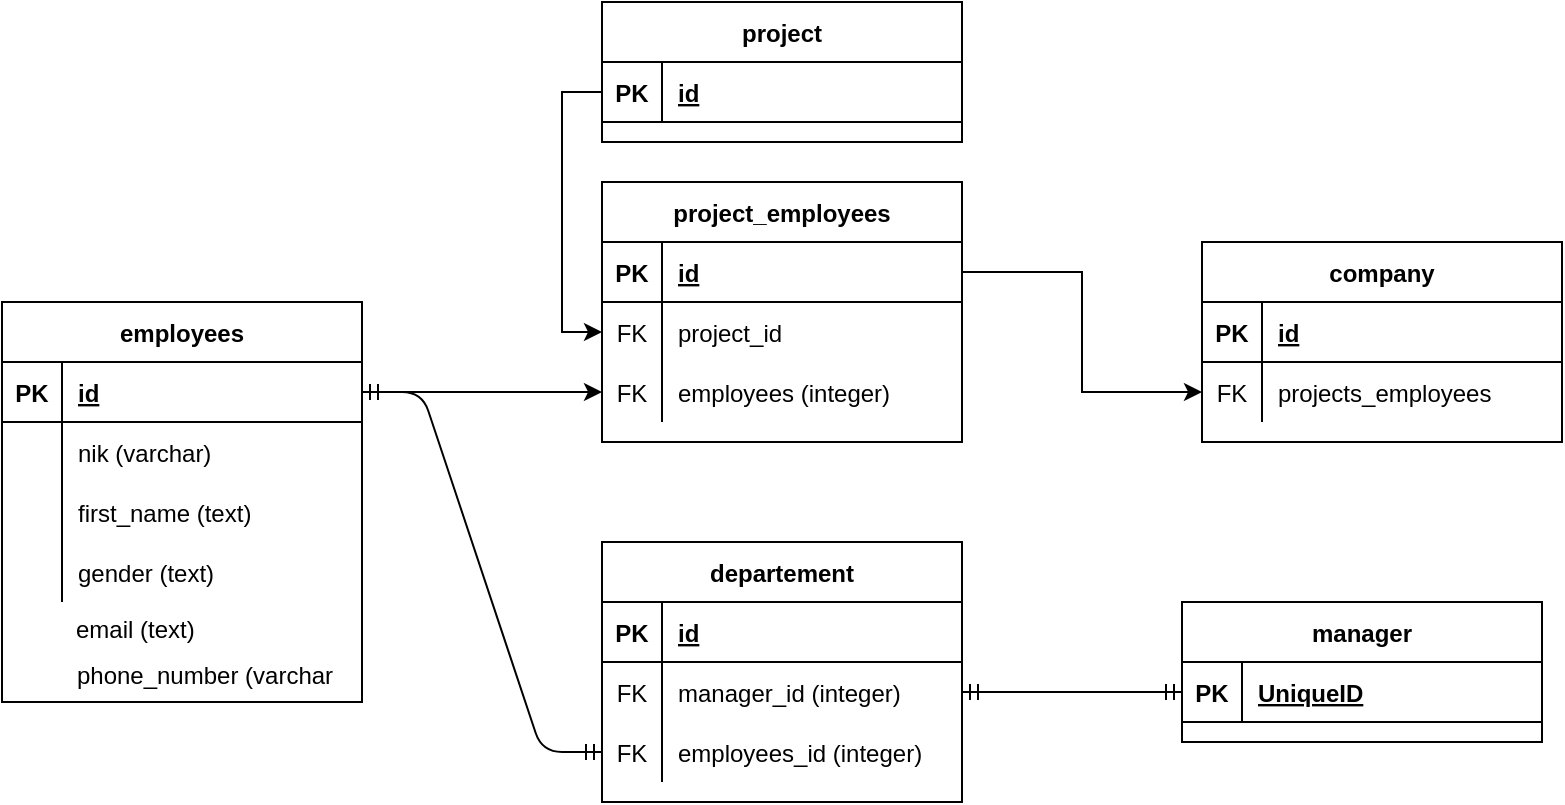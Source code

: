 <mxfile version="13.6.2" type="github" pages="3">
  <diagram id="hxZONnEqUnCVAm0r_mop" name="Schema All-relation Study">
    <mxGraphModel dx="460" dy="752" grid="1" gridSize="10" guides="1" tooltips="1" connect="1" arrows="1" fold="1" page="1" pageScale="1" pageWidth="827" pageHeight="1169" math="0" shadow="0">
      <root>
        <mxCell id="0" />
        <mxCell id="1" parent="0" />
        <mxCell id="5lLjW02b0xMgPgSY-7X2-30" value="" style="edgeStyle=entityRelationEdgeStyle;fontSize=12;html=1;endArrow=ERmandOne;startArrow=ERmandOne;entryX=0;entryY=0.5;entryDx=0;entryDy=0;" edge="1" parent="1" source="5lLjW02b0xMgPgSY-7X2-4" target="5lLjW02b0xMgPgSY-7X2-26">
          <mxGeometry width="100" height="100" relative="1" as="geometry">
            <mxPoint x="190" y="340" as="sourcePoint" />
            <mxPoint x="290" y="240" as="targetPoint" />
          </mxGeometry>
        </mxCell>
        <mxCell id="5lLjW02b0xMgPgSY-7X2-61" value="" style="edgeStyle=entityRelationEdgeStyle;fontSize=12;html=1;endArrow=ERmandOne;startArrow=ERmandOne;exitX=1;exitY=0.5;exitDx=0;exitDy=0;entryX=0;entryY=0.5;entryDx=0;entryDy=0;" edge="1" parent="1" source="5lLjW02b0xMgPgSY-7X2-23" target="5lLjW02b0xMgPgSY-7X2-35">
          <mxGeometry width="100" height="100" relative="1" as="geometry">
            <mxPoint x="720" y="140" as="sourcePoint" />
            <mxPoint x="610" y="280" as="targetPoint" />
          </mxGeometry>
        </mxCell>
        <mxCell id="5lLjW02b0xMgPgSY-7X2-16" value="departement" style="shape=table;startSize=30;container=1;collapsible=1;childLayout=tableLayout;fixedRows=1;rowLines=0;fontStyle=1;align=center;resizeLast=1;" vertex="1" parent="1">
          <mxGeometry x="310" y="290" width="180" height="130" as="geometry" />
        </mxCell>
        <mxCell id="5lLjW02b0xMgPgSY-7X2-17" value="" style="shape=partialRectangle;collapsible=0;dropTarget=0;pointerEvents=0;fillColor=none;top=0;left=0;bottom=1;right=0;points=[[0,0.5],[1,0.5]];portConstraint=eastwest;" vertex="1" parent="5lLjW02b0xMgPgSY-7X2-16">
          <mxGeometry y="30" width="180" height="30" as="geometry" />
        </mxCell>
        <mxCell id="5lLjW02b0xMgPgSY-7X2-18" value="PK" style="shape=partialRectangle;connectable=0;fillColor=none;top=0;left=0;bottom=0;right=0;fontStyle=1;overflow=hidden;" vertex="1" parent="5lLjW02b0xMgPgSY-7X2-17">
          <mxGeometry width="30" height="30" as="geometry" />
        </mxCell>
        <mxCell id="5lLjW02b0xMgPgSY-7X2-19" value="id" style="shape=partialRectangle;connectable=0;fillColor=none;top=0;left=0;bottom=0;right=0;align=left;spacingLeft=6;fontStyle=5;overflow=hidden;" vertex="1" parent="5lLjW02b0xMgPgSY-7X2-17">
          <mxGeometry x="30" width="150" height="30" as="geometry" />
        </mxCell>
        <mxCell id="5lLjW02b0xMgPgSY-7X2-23" value="" style="shape=partialRectangle;collapsible=0;dropTarget=0;pointerEvents=0;fillColor=none;top=0;left=0;bottom=0;right=0;points=[[0,0.5],[1,0.5]];portConstraint=eastwest;" vertex="1" parent="5lLjW02b0xMgPgSY-7X2-16">
          <mxGeometry y="60" width="180" height="30" as="geometry" />
        </mxCell>
        <mxCell id="5lLjW02b0xMgPgSY-7X2-24" value="FK" style="shape=partialRectangle;connectable=0;fillColor=none;top=0;left=0;bottom=0;right=0;editable=1;overflow=hidden;" vertex="1" parent="5lLjW02b0xMgPgSY-7X2-23">
          <mxGeometry width="30" height="30" as="geometry" />
        </mxCell>
        <mxCell id="5lLjW02b0xMgPgSY-7X2-25" value="manager_id (integer)" style="shape=partialRectangle;connectable=0;fillColor=none;top=0;left=0;bottom=0;right=0;align=left;spacingLeft=6;overflow=hidden;" vertex="1" parent="5lLjW02b0xMgPgSY-7X2-23">
          <mxGeometry x="30" width="150" height="30" as="geometry" />
        </mxCell>
        <mxCell id="5lLjW02b0xMgPgSY-7X2-26" value="" style="shape=partialRectangle;collapsible=0;dropTarget=0;pointerEvents=0;fillColor=none;top=0;left=0;bottom=0;right=0;points=[[0,0.5],[1,0.5]];portConstraint=eastwest;" vertex="1" parent="5lLjW02b0xMgPgSY-7X2-16">
          <mxGeometry y="90" width="180" height="30" as="geometry" />
        </mxCell>
        <mxCell id="5lLjW02b0xMgPgSY-7X2-27" value="FK" style="shape=partialRectangle;connectable=0;fillColor=none;top=0;left=0;bottom=0;right=0;editable=1;overflow=hidden;" vertex="1" parent="5lLjW02b0xMgPgSY-7X2-26">
          <mxGeometry width="30" height="30" as="geometry" />
        </mxCell>
        <mxCell id="5lLjW02b0xMgPgSY-7X2-28" value="employees_id (integer)" style="shape=partialRectangle;connectable=0;fillColor=none;top=0;left=0;bottom=0;right=0;align=left;spacingLeft=6;overflow=hidden;" vertex="1" parent="5lLjW02b0xMgPgSY-7X2-26">
          <mxGeometry x="30" width="150" height="30" as="geometry" />
        </mxCell>
        <mxCell id="5lLjW02b0xMgPgSY-7X2-83" value="project_employees" style="shape=table;startSize=30;container=1;collapsible=1;childLayout=tableLayout;fixedRows=1;rowLines=0;fontStyle=1;align=center;resizeLast=1;" vertex="1" parent="1">
          <mxGeometry x="310" y="110" width="180" height="130" as="geometry" />
        </mxCell>
        <mxCell id="5lLjW02b0xMgPgSY-7X2-84" value="" style="shape=partialRectangle;collapsible=0;dropTarget=0;pointerEvents=0;fillColor=none;top=0;left=0;bottom=1;right=0;points=[[0,0.5],[1,0.5]];portConstraint=eastwest;" vertex="1" parent="5lLjW02b0xMgPgSY-7X2-83">
          <mxGeometry y="30" width="180" height="30" as="geometry" />
        </mxCell>
        <mxCell id="5lLjW02b0xMgPgSY-7X2-85" value="PK" style="shape=partialRectangle;connectable=0;fillColor=none;top=0;left=0;bottom=0;right=0;fontStyle=1;overflow=hidden;" vertex="1" parent="5lLjW02b0xMgPgSY-7X2-84">
          <mxGeometry width="30" height="30" as="geometry" />
        </mxCell>
        <mxCell id="5lLjW02b0xMgPgSY-7X2-86" value="id" style="shape=partialRectangle;connectable=0;fillColor=none;top=0;left=0;bottom=0;right=0;align=left;spacingLeft=6;fontStyle=5;overflow=hidden;" vertex="1" parent="5lLjW02b0xMgPgSY-7X2-84">
          <mxGeometry x="30" width="150" height="30" as="geometry" />
        </mxCell>
        <mxCell id="5lLjW02b0xMgPgSY-7X2-87" value="" style="shape=partialRectangle;collapsible=0;dropTarget=0;pointerEvents=0;fillColor=none;top=0;left=0;bottom=0;right=0;points=[[0,0.5],[1,0.5]];portConstraint=eastwest;" vertex="1" parent="5lLjW02b0xMgPgSY-7X2-83">
          <mxGeometry y="60" width="180" height="30" as="geometry" />
        </mxCell>
        <mxCell id="5lLjW02b0xMgPgSY-7X2-88" value="FK" style="shape=partialRectangle;connectable=0;fillColor=none;top=0;left=0;bottom=0;right=0;editable=1;overflow=hidden;" vertex="1" parent="5lLjW02b0xMgPgSY-7X2-87">
          <mxGeometry width="30" height="30" as="geometry" />
        </mxCell>
        <mxCell id="5lLjW02b0xMgPgSY-7X2-89" value="project_id" style="shape=partialRectangle;connectable=0;fillColor=none;top=0;left=0;bottom=0;right=0;align=left;spacingLeft=6;overflow=hidden;" vertex="1" parent="5lLjW02b0xMgPgSY-7X2-87">
          <mxGeometry x="30" width="150" height="30" as="geometry" />
        </mxCell>
        <mxCell id="5lLjW02b0xMgPgSY-7X2-90" value="" style="shape=partialRectangle;collapsible=0;dropTarget=0;pointerEvents=0;fillColor=none;top=0;left=0;bottom=0;right=0;points=[[0,0.5],[1,0.5]];portConstraint=eastwest;" vertex="1" parent="5lLjW02b0xMgPgSY-7X2-83">
          <mxGeometry y="90" width="180" height="30" as="geometry" />
        </mxCell>
        <mxCell id="5lLjW02b0xMgPgSY-7X2-91" value="FK" style="shape=partialRectangle;connectable=0;fillColor=none;top=0;left=0;bottom=0;right=0;editable=1;overflow=hidden;" vertex="1" parent="5lLjW02b0xMgPgSY-7X2-90">
          <mxGeometry width="30" height="30" as="geometry" />
        </mxCell>
        <mxCell id="5lLjW02b0xMgPgSY-7X2-92" value="employees (integer)" style="shape=partialRectangle;connectable=0;fillColor=none;top=0;left=0;bottom=0;right=0;align=left;spacingLeft=6;overflow=hidden;" vertex="1" parent="5lLjW02b0xMgPgSY-7X2-90">
          <mxGeometry x="30" width="150" height="30" as="geometry" />
        </mxCell>
        <mxCell id="5lLjW02b0xMgPgSY-7X2-100" style="edgeStyle=orthogonalEdgeStyle;rounded=0;orthogonalLoop=1;jettySize=auto;html=1;exitX=1;exitY=0.5;exitDx=0;exitDy=0;entryX=0;entryY=0.5;entryDx=0;entryDy=0;" edge="1" parent="1" source="5lLjW02b0xMgPgSY-7X2-4" target="5lLjW02b0xMgPgSY-7X2-90">
          <mxGeometry relative="1" as="geometry" />
        </mxCell>
        <mxCell id="5lLjW02b0xMgPgSY-7X2-102" style="edgeStyle=orthogonalEdgeStyle;rounded=0;orthogonalLoop=1;jettySize=auto;html=1;exitX=0;exitY=0.5;exitDx=0;exitDy=0;entryX=0;entryY=0.5;entryDx=0;entryDy=0;" edge="1" parent="1" source="5lLjW02b0xMgPgSY-7X2-94" target="5lLjW02b0xMgPgSY-7X2-87">
          <mxGeometry relative="1" as="geometry" />
        </mxCell>
        <mxCell id="5lLjW02b0xMgPgSY-7X2-104" value="" style="group" vertex="1" connectable="0" parent="1">
          <mxGeometry x="10" y="170" width="180" height="200" as="geometry" />
        </mxCell>
        <mxCell id="5lLjW02b0xMgPgSY-7X2-3" value="employees" style="shape=table;startSize=30;container=1;collapsible=1;childLayout=tableLayout;fixedRows=1;rowLines=0;fontStyle=1;align=center;resizeLast=1;" vertex="1" parent="5lLjW02b0xMgPgSY-7X2-104">
          <mxGeometry width="180" height="200" as="geometry" />
        </mxCell>
        <mxCell id="5lLjW02b0xMgPgSY-7X2-4" value="" style="shape=partialRectangle;collapsible=0;dropTarget=0;pointerEvents=0;fillColor=none;top=0;left=0;bottom=1;right=0;points=[[0,0.5],[1,0.5]];portConstraint=eastwest;" vertex="1" parent="5lLjW02b0xMgPgSY-7X2-3">
          <mxGeometry y="30" width="180" height="30" as="geometry" />
        </mxCell>
        <mxCell id="5lLjW02b0xMgPgSY-7X2-5" value="PK" style="shape=partialRectangle;connectable=0;fillColor=none;top=0;left=0;bottom=0;right=0;fontStyle=1;overflow=hidden;" vertex="1" parent="5lLjW02b0xMgPgSY-7X2-4">
          <mxGeometry width="30" height="30" as="geometry" />
        </mxCell>
        <mxCell id="5lLjW02b0xMgPgSY-7X2-6" value="id" style="shape=partialRectangle;connectable=0;fillColor=none;top=0;left=0;bottom=0;right=0;align=left;spacingLeft=6;fontStyle=5;overflow=hidden;" vertex="1" parent="5lLjW02b0xMgPgSY-7X2-4">
          <mxGeometry x="30" width="150" height="30" as="geometry" />
        </mxCell>
        <mxCell id="5lLjW02b0xMgPgSY-7X2-7" value="" style="shape=partialRectangle;collapsible=0;dropTarget=0;pointerEvents=0;fillColor=none;top=0;left=0;bottom=0;right=0;points=[[0,0.5],[1,0.5]];portConstraint=eastwest;" vertex="1" parent="5lLjW02b0xMgPgSY-7X2-3">
          <mxGeometry y="60" width="180" height="30" as="geometry" />
        </mxCell>
        <mxCell id="5lLjW02b0xMgPgSY-7X2-8" value="" style="shape=partialRectangle;connectable=0;fillColor=none;top=0;left=0;bottom=0;right=0;editable=1;overflow=hidden;" vertex="1" parent="5lLjW02b0xMgPgSY-7X2-7">
          <mxGeometry width="30" height="30" as="geometry" />
        </mxCell>
        <mxCell id="5lLjW02b0xMgPgSY-7X2-9" value="nik (varchar)" style="shape=partialRectangle;connectable=0;fillColor=none;top=0;left=0;bottom=0;right=0;align=left;spacingLeft=6;overflow=hidden;" vertex="1" parent="5lLjW02b0xMgPgSY-7X2-7">
          <mxGeometry x="30" width="150" height="30" as="geometry" />
        </mxCell>
        <mxCell id="5lLjW02b0xMgPgSY-7X2-10" value="" style="shape=partialRectangle;collapsible=0;dropTarget=0;pointerEvents=0;fillColor=none;top=0;left=0;bottom=0;right=0;points=[[0,0.5],[1,0.5]];portConstraint=eastwest;" vertex="1" parent="5lLjW02b0xMgPgSY-7X2-3">
          <mxGeometry y="90" width="180" height="30" as="geometry" />
        </mxCell>
        <mxCell id="5lLjW02b0xMgPgSY-7X2-11" value="" style="shape=partialRectangle;connectable=0;fillColor=none;top=0;left=0;bottom=0;right=0;editable=1;overflow=hidden;" vertex="1" parent="5lLjW02b0xMgPgSY-7X2-10">
          <mxGeometry width="30" height="30" as="geometry" />
        </mxCell>
        <mxCell id="5lLjW02b0xMgPgSY-7X2-12" value="first_name (text)" style="shape=partialRectangle;connectable=0;fillColor=none;top=0;left=0;bottom=0;right=0;align=left;spacingLeft=6;overflow=hidden;" vertex="1" parent="5lLjW02b0xMgPgSY-7X2-10">
          <mxGeometry x="30" width="150" height="30" as="geometry" />
        </mxCell>
        <mxCell id="5lLjW02b0xMgPgSY-7X2-13" value="" style="shape=partialRectangle;collapsible=0;dropTarget=0;pointerEvents=0;fillColor=none;top=0;left=0;bottom=0;right=0;points=[[0,0.5],[1,0.5]];portConstraint=eastwest;" vertex="1" parent="5lLjW02b0xMgPgSY-7X2-3">
          <mxGeometry y="120" width="180" height="30" as="geometry" />
        </mxCell>
        <mxCell id="5lLjW02b0xMgPgSY-7X2-14" value="" style="shape=partialRectangle;connectable=0;fillColor=none;top=0;left=0;bottom=0;right=0;editable=1;overflow=hidden;" vertex="1" parent="5lLjW02b0xMgPgSY-7X2-13">
          <mxGeometry width="30" height="30" as="geometry" />
        </mxCell>
        <mxCell id="5lLjW02b0xMgPgSY-7X2-15" value="gender (text)" style="shape=partialRectangle;connectable=0;fillColor=none;top=0;left=0;bottom=0;right=0;align=left;spacingLeft=6;overflow=hidden;" vertex="1" parent="5lLjW02b0xMgPgSY-7X2-13">
          <mxGeometry x="30" width="150" height="30" as="geometry" />
        </mxCell>
        <mxCell id="5lLjW02b0xMgPgSY-7X2-103" value="" style="group" vertex="1" connectable="0" parent="5lLjW02b0xMgPgSY-7X2-104">
          <mxGeometry x="31" y="150" width="140" height="47" as="geometry" />
        </mxCell>
        <mxCell id="5lLjW02b0xMgPgSY-7X2-31" value="email (text)" style="text;strokeColor=none;fillColor=none;spacingLeft=4;spacingRight=4;overflow=hidden;rotatable=0;points=[[0,0.5],[1,0.5]];portConstraint=eastwest;fontSize=12;" vertex="1" parent="5lLjW02b0xMgPgSY-7X2-103">
          <mxGeometry width="80" height="30" as="geometry" />
        </mxCell>
        <mxCell id="5lLjW02b0xMgPgSY-7X2-33" value="phone_number (varchar" style="text;html=1;align=center;verticalAlign=middle;resizable=0;points=[];autosize=1;" vertex="1" parent="5lLjW02b0xMgPgSY-7X2-103">
          <mxGeometry y="27" width="140" height="20" as="geometry" />
        </mxCell>
        <mxCell id="5lLjW02b0xMgPgSY-7X2-93" value="project" style="shape=table;startSize=30;container=1;collapsible=1;childLayout=tableLayout;fixedRows=1;rowLines=0;fontStyle=1;align=center;resizeLast=1;" vertex="1" parent="1">
          <mxGeometry x="310" y="20" width="180" height="70" as="geometry" />
        </mxCell>
        <mxCell id="5lLjW02b0xMgPgSY-7X2-94" value="" style="shape=partialRectangle;collapsible=0;dropTarget=0;pointerEvents=0;fillColor=none;top=0;left=0;bottom=1;right=0;points=[[0,0.5],[1,0.5]];portConstraint=eastwest;" vertex="1" parent="5lLjW02b0xMgPgSY-7X2-93">
          <mxGeometry y="30" width="180" height="30" as="geometry" />
        </mxCell>
        <mxCell id="5lLjW02b0xMgPgSY-7X2-95" value="PK" style="shape=partialRectangle;connectable=0;fillColor=none;top=0;left=0;bottom=0;right=0;fontStyle=1;overflow=hidden;" vertex="1" parent="5lLjW02b0xMgPgSY-7X2-94">
          <mxGeometry width="30" height="30" as="geometry" />
        </mxCell>
        <mxCell id="5lLjW02b0xMgPgSY-7X2-96" value="id" style="shape=partialRectangle;connectable=0;fillColor=none;top=0;left=0;bottom=0;right=0;align=left;spacingLeft=6;fontStyle=5;overflow=hidden;" vertex="1" parent="5lLjW02b0xMgPgSY-7X2-94">
          <mxGeometry x="30" width="150" height="30" as="geometry" />
        </mxCell>
        <mxCell id="5lLjW02b0xMgPgSY-7X2-65" value="company" style="shape=table;startSize=30;container=1;collapsible=1;childLayout=tableLayout;fixedRows=1;rowLines=0;fontStyle=1;align=center;resizeLast=1;" vertex="1" parent="1">
          <mxGeometry x="610" y="140" width="180" height="100" as="geometry" />
        </mxCell>
        <mxCell id="5lLjW02b0xMgPgSY-7X2-66" value="" style="shape=partialRectangle;collapsible=0;dropTarget=0;pointerEvents=0;fillColor=none;top=0;left=0;bottom=1;right=0;points=[[0,0.5],[1,0.5]];portConstraint=eastwest;" vertex="1" parent="5lLjW02b0xMgPgSY-7X2-65">
          <mxGeometry y="30" width="180" height="30" as="geometry" />
        </mxCell>
        <mxCell id="5lLjW02b0xMgPgSY-7X2-67" value="PK" style="shape=partialRectangle;connectable=0;fillColor=none;top=0;left=0;bottom=0;right=0;fontStyle=1;overflow=hidden;" vertex="1" parent="5lLjW02b0xMgPgSY-7X2-66">
          <mxGeometry width="30" height="30" as="geometry" />
        </mxCell>
        <mxCell id="5lLjW02b0xMgPgSY-7X2-68" value="id" style="shape=partialRectangle;connectable=0;fillColor=none;top=0;left=0;bottom=0;right=0;align=left;spacingLeft=6;fontStyle=5;overflow=hidden;" vertex="1" parent="5lLjW02b0xMgPgSY-7X2-66">
          <mxGeometry x="30" width="150" height="30" as="geometry" />
        </mxCell>
        <mxCell id="5lLjW02b0xMgPgSY-7X2-72" value="" style="shape=partialRectangle;collapsible=0;dropTarget=0;pointerEvents=0;fillColor=none;top=0;left=0;bottom=0;right=0;points=[[0,0.5],[1,0.5]];portConstraint=eastwest;" vertex="1" parent="5lLjW02b0xMgPgSY-7X2-65">
          <mxGeometry y="60" width="180" height="30" as="geometry" />
        </mxCell>
        <mxCell id="5lLjW02b0xMgPgSY-7X2-73" value="FK" style="shape=partialRectangle;connectable=0;fillColor=none;top=0;left=0;bottom=0;right=0;editable=1;overflow=hidden;" vertex="1" parent="5lLjW02b0xMgPgSY-7X2-72">
          <mxGeometry width="30" height="30" as="geometry" />
        </mxCell>
        <mxCell id="5lLjW02b0xMgPgSY-7X2-74" value="projects_employees" style="shape=partialRectangle;connectable=0;fillColor=none;top=0;left=0;bottom=0;right=0;align=left;spacingLeft=6;overflow=hidden;" vertex="1" parent="5lLjW02b0xMgPgSY-7X2-72">
          <mxGeometry x="30" width="150" height="30" as="geometry" />
        </mxCell>
        <mxCell id="5lLjW02b0xMgPgSY-7X2-106" style="edgeStyle=orthogonalEdgeStyle;rounded=0;orthogonalLoop=1;jettySize=auto;html=1;exitX=1;exitY=0.5;exitDx=0;exitDy=0;" edge="1" parent="1" source="5lLjW02b0xMgPgSY-7X2-84" target="5lLjW02b0xMgPgSY-7X2-72">
          <mxGeometry relative="1" as="geometry" />
        </mxCell>
        <mxCell id="5lLjW02b0xMgPgSY-7X2-34" value="manager" style="shape=table;startSize=30;container=1;collapsible=1;childLayout=tableLayout;fixedRows=1;rowLines=0;fontStyle=1;align=center;resizeLast=1;" vertex="1" parent="1">
          <mxGeometry x="600" y="320" width="180" height="70" as="geometry" />
        </mxCell>
        <mxCell id="5lLjW02b0xMgPgSY-7X2-35" value="" style="shape=partialRectangle;collapsible=0;dropTarget=0;pointerEvents=0;fillColor=none;top=0;left=0;bottom=1;right=0;points=[[0,0.5],[1,0.5]];portConstraint=eastwest;" vertex="1" parent="5lLjW02b0xMgPgSY-7X2-34">
          <mxGeometry y="30" width="180" height="30" as="geometry" />
        </mxCell>
        <mxCell id="5lLjW02b0xMgPgSY-7X2-36" value="PK" style="shape=partialRectangle;connectable=0;fillColor=none;top=0;left=0;bottom=0;right=0;fontStyle=1;overflow=hidden;" vertex="1" parent="5lLjW02b0xMgPgSY-7X2-35">
          <mxGeometry width="30" height="30" as="geometry" />
        </mxCell>
        <mxCell id="5lLjW02b0xMgPgSY-7X2-37" value="UniqueID" style="shape=partialRectangle;connectable=0;fillColor=none;top=0;left=0;bottom=0;right=0;align=left;spacingLeft=6;fontStyle=5;overflow=hidden;" vertex="1" parent="5lLjW02b0xMgPgSY-7X2-35">
          <mxGeometry x="30" width="150" height="30" as="geometry" />
        </mxCell>
      </root>
    </mxGraphModel>
  </diagram>
  <diagram id="NU5HEY7T9rIvT1wdWYa0" name="Schema-Address Book">
    <mxGraphModel dx="657" dy="1004" grid="1" gridSize="10" guides="1" tooltips="1" connect="1" arrows="1" fold="1" page="1" pageScale="1" pageWidth="827" pageHeight="1169" math="0" shadow="0">
      <root>
        <mxCell id="8uNCwiE9iYFBAHEQpCBe-0" />
        <mxCell id="8uNCwiE9iYFBAHEQpCBe-1" parent="8uNCwiE9iYFBAHEQpCBe-0" />
        <mxCell id="d8Q_K1fWxIPRZ5hJ61Lc-1" value="" style="group" vertex="1" connectable="0" parent="8uNCwiE9iYFBAHEQpCBe-1">
          <mxGeometry x="170" y="90" width="180" height="200" as="geometry" />
        </mxCell>
        <mxCell id="gvGg8JtMai_AuS4XugPg-0" value="contact" style="shape=table;startSize=30;container=1;collapsible=1;childLayout=tableLayout;fixedRows=1;rowLines=0;fontStyle=1;align=center;resizeLast=1;" vertex="1" parent="d8Q_K1fWxIPRZ5hJ61Lc-1">
          <mxGeometry width="180" height="200" as="geometry" />
        </mxCell>
        <mxCell id="gvGg8JtMai_AuS4XugPg-1" value="" style="shape=partialRectangle;collapsible=0;dropTarget=0;pointerEvents=0;fillColor=none;top=0;left=0;bottom=1;right=0;points=[[0,0.5],[1,0.5]];portConstraint=eastwest;" vertex="1" parent="gvGg8JtMai_AuS4XugPg-0">
          <mxGeometry y="30" width="180" height="30" as="geometry" />
        </mxCell>
        <mxCell id="gvGg8JtMai_AuS4XugPg-2" value="PK" style="shape=partialRectangle;connectable=0;fillColor=none;top=0;left=0;bottom=0;right=0;fontStyle=1;overflow=hidden;" vertex="1" parent="gvGg8JtMai_AuS4XugPg-1">
          <mxGeometry width="30" height="30" as="geometry" />
        </mxCell>
        <mxCell id="gvGg8JtMai_AuS4XugPg-3" value="id" style="shape=partialRectangle;connectable=0;fillColor=none;top=0;left=0;bottom=0;right=0;align=left;spacingLeft=6;fontStyle=5;overflow=hidden;" vertex="1" parent="gvGg8JtMai_AuS4XugPg-1">
          <mxGeometry x="30" width="150" height="30" as="geometry" />
        </mxCell>
        <mxCell id="gvGg8JtMai_AuS4XugPg-4" value="" style="shape=partialRectangle;collapsible=0;dropTarget=0;pointerEvents=0;fillColor=none;top=0;left=0;bottom=0;right=0;points=[[0,0.5],[1,0.5]];portConstraint=eastwest;" vertex="1" parent="gvGg8JtMai_AuS4XugPg-0">
          <mxGeometry y="60" width="180" height="30" as="geometry" />
        </mxCell>
        <mxCell id="gvGg8JtMai_AuS4XugPg-5" value="" style="shape=partialRectangle;connectable=0;fillColor=none;top=0;left=0;bottom=0;right=0;editable=1;overflow=hidden;" vertex="1" parent="gvGg8JtMai_AuS4XugPg-4">
          <mxGeometry width="30" height="30" as="geometry" />
        </mxCell>
        <mxCell id="gvGg8JtMai_AuS4XugPg-6" value="property/column name" style="shape=partialRectangle;connectable=0;fillColor=none;top=0;left=0;bottom=0;right=0;align=left;spacingLeft=6;overflow=hidden;" vertex="1" parent="gvGg8JtMai_AuS4XugPg-4">
          <mxGeometry x="30" width="150" height="30" as="geometry" />
        </mxCell>
        <mxCell id="gvGg8JtMai_AuS4XugPg-7" value="" style="shape=partialRectangle;collapsible=0;dropTarget=0;pointerEvents=0;fillColor=none;top=0;left=0;bottom=0;right=0;points=[[0,0.5],[1,0.5]];portConstraint=eastwest;" vertex="1" parent="gvGg8JtMai_AuS4XugPg-0">
          <mxGeometry y="90" width="180" height="30" as="geometry" />
        </mxCell>
        <mxCell id="gvGg8JtMai_AuS4XugPg-8" value="" style="shape=partialRectangle;connectable=0;fillColor=none;top=0;left=0;bottom=0;right=0;editable=1;overflow=hidden;" vertex="1" parent="gvGg8JtMai_AuS4XugPg-7">
          <mxGeometry width="30" height="30" as="geometry" />
        </mxCell>
        <mxCell id="gvGg8JtMai_AuS4XugPg-9" value="company" style="shape=partialRectangle;connectable=0;fillColor=none;top=0;left=0;bottom=0;right=0;align=left;spacingLeft=6;overflow=hidden;" vertex="1" parent="gvGg8JtMai_AuS4XugPg-7">
          <mxGeometry x="30" width="150" height="30" as="geometry" />
        </mxCell>
        <mxCell id="gvGg8JtMai_AuS4XugPg-10" value="" style="shape=partialRectangle;collapsible=0;dropTarget=0;pointerEvents=0;fillColor=none;top=0;left=0;bottom=0;right=0;points=[[0,0.5],[1,0.5]];portConstraint=eastwest;" vertex="1" parent="gvGg8JtMai_AuS4XugPg-0">
          <mxGeometry y="120" width="180" height="30" as="geometry" />
        </mxCell>
        <mxCell id="gvGg8JtMai_AuS4XugPg-11" value="" style="shape=partialRectangle;connectable=0;fillColor=none;top=0;left=0;bottom=0;right=0;editable=1;overflow=hidden;" vertex="1" parent="gvGg8JtMai_AuS4XugPg-10">
          <mxGeometry width="30" height="30" as="geometry" />
        </mxCell>
        <mxCell id="gvGg8JtMai_AuS4XugPg-12" value="phone_number" style="shape=partialRectangle;connectable=0;fillColor=none;top=0;left=0;bottom=0;right=0;align=left;spacingLeft=6;overflow=hidden;" vertex="1" parent="gvGg8JtMai_AuS4XugPg-10">
          <mxGeometry x="30" width="150" height="30" as="geometry" />
        </mxCell>
        <mxCell id="d8Q_K1fWxIPRZ5hJ61Lc-0" value="email" style="text;strokeColor=none;fillColor=none;spacingLeft=4;spacingRight=4;overflow=hidden;rotatable=0;points=[[0,0.5],[1,0.5]];portConstraint=eastwest;fontSize=12;" vertex="1" parent="d8Q_K1fWxIPRZ5hJ61Lc-1">
          <mxGeometry x="30" y="160" width="100" height="30" as="geometry" />
        </mxCell>
        <mxCell id="9fQwUbW1yj3r0LeZq4D4-10" value="group" style="shape=table;startSize=30;container=1;collapsible=1;childLayout=tableLayout;fixedRows=1;rowLines=0;fontStyle=1;align=center;resizeLast=1;" vertex="1" parent="8uNCwiE9iYFBAHEQpCBe-1">
          <mxGeometry x="414" y="310" width="180" height="100" as="geometry" />
        </mxCell>
        <mxCell id="9fQwUbW1yj3r0LeZq4D4-11" value="" style="shape=partialRectangle;collapsible=0;dropTarget=0;pointerEvents=0;fillColor=none;top=0;left=0;bottom=1;right=0;points=[[0,0.5],[1,0.5]];portConstraint=eastwest;" vertex="1" parent="9fQwUbW1yj3r0LeZq4D4-10">
          <mxGeometry y="30" width="180" height="30" as="geometry" />
        </mxCell>
        <mxCell id="9fQwUbW1yj3r0LeZq4D4-12" value="PK" style="shape=partialRectangle;connectable=0;fillColor=none;top=0;left=0;bottom=0;right=0;fontStyle=1;overflow=hidden;" vertex="1" parent="9fQwUbW1yj3r0LeZq4D4-11">
          <mxGeometry width="30" height="30" as="geometry" />
        </mxCell>
        <mxCell id="9fQwUbW1yj3r0LeZq4D4-13" value="id" style="shape=partialRectangle;connectable=0;fillColor=none;top=0;left=0;bottom=0;right=0;align=left;spacingLeft=6;fontStyle=5;overflow=hidden;" vertex="1" parent="9fQwUbW1yj3r0LeZq4D4-11">
          <mxGeometry x="30" width="150" height="30" as="geometry" />
        </mxCell>
        <mxCell id="9fQwUbW1yj3r0LeZq4D4-14" value="" style="shape=partialRectangle;collapsible=0;dropTarget=0;pointerEvents=0;fillColor=none;top=0;left=0;bottom=0;right=0;points=[[0,0.5],[1,0.5]];portConstraint=eastwest;" vertex="1" parent="9fQwUbW1yj3r0LeZq4D4-10">
          <mxGeometry y="60" width="180" height="30" as="geometry" />
        </mxCell>
        <mxCell id="9fQwUbW1yj3r0LeZq4D4-15" value="" style="shape=partialRectangle;connectable=0;fillColor=none;top=0;left=0;bottom=0;right=0;editable=1;overflow=hidden;" vertex="1" parent="9fQwUbW1yj3r0LeZq4D4-14">
          <mxGeometry width="30" height="30" as="geometry" />
        </mxCell>
        <mxCell id="9fQwUbW1yj3r0LeZq4D4-16" value="property/column name" style="shape=partialRectangle;connectable=0;fillColor=none;top=0;left=0;bottom=0;right=0;align=left;spacingLeft=6;overflow=hidden;" vertex="1" parent="9fQwUbW1yj3r0LeZq4D4-14">
          <mxGeometry x="30" width="150" height="30" as="geometry" />
        </mxCell>
        <mxCell id="9fQwUbW1yj3r0LeZq4D4-20" value="" style="edgeStyle=entityRelationEdgeStyle;fontSize=12;html=1;endArrow=ERoneToMany;" edge="1" parent="8uNCwiE9iYFBAHEQpCBe-1" target="9fQwUbW1yj3r0LeZq4D4-7">
          <mxGeometry width="100" height="100" relative="1" as="geometry">
            <mxPoint x="594" y="360" as="sourcePoint" />
            <mxPoint x="694" y="260" as="targetPoint" />
          </mxGeometry>
        </mxCell>
        <mxCell id="9fQwUbW1yj3r0LeZq4D4-22" value="" style="edgeStyle=entityRelationEdgeStyle;fontSize=12;html=1;endArrow=ERoneToMany;exitX=1;exitY=0.5;exitDx=0;exitDy=0;entryX=0;entryY=0.5;entryDx=0;entryDy=0;" edge="1" parent="8uNCwiE9iYFBAHEQpCBe-1" source="gvGg8JtMai_AuS4XugPg-1" target="9fQwUbW1yj3r0LeZq4D4-4">
          <mxGeometry width="100" height="100" relative="1" as="geometry">
            <mxPoint x="480" y="500" as="sourcePoint" />
            <mxPoint x="580" y="400" as="targetPoint" />
          </mxGeometry>
        </mxCell>
        <mxCell id="9fQwUbW1yj3r0LeZq4D4-0" value="group_contact" style="shape=table;startSize=30;container=1;collapsible=1;childLayout=tableLayout;fixedRows=1;rowLines=0;fontStyle=1;align=center;resizeLast=1;" vertex="1" parent="8uNCwiE9iYFBAHEQpCBe-1">
          <mxGeometry x="530" y="60" width="180" height="130" as="geometry" />
        </mxCell>
        <mxCell id="9fQwUbW1yj3r0LeZq4D4-1" value="" style="shape=partialRectangle;collapsible=0;dropTarget=0;pointerEvents=0;fillColor=none;top=0;left=0;bottom=1;right=0;points=[[0,0.5],[1,0.5]];portConstraint=eastwest;" vertex="1" parent="9fQwUbW1yj3r0LeZq4D4-0">
          <mxGeometry y="30" width="180" height="30" as="geometry" />
        </mxCell>
        <mxCell id="9fQwUbW1yj3r0LeZq4D4-2" value="PK" style="shape=partialRectangle;connectable=0;fillColor=none;top=0;left=0;bottom=0;right=0;fontStyle=1;overflow=hidden;" vertex="1" parent="9fQwUbW1yj3r0LeZq4D4-1">
          <mxGeometry width="30" height="30" as="geometry" />
        </mxCell>
        <mxCell id="9fQwUbW1yj3r0LeZq4D4-3" value="id" style="shape=partialRectangle;connectable=0;fillColor=none;top=0;left=0;bottom=0;right=0;align=left;spacingLeft=6;fontStyle=5;overflow=hidden;" vertex="1" parent="9fQwUbW1yj3r0LeZq4D4-1">
          <mxGeometry x="30" width="150" height="30" as="geometry" />
        </mxCell>
        <mxCell id="9fQwUbW1yj3r0LeZq4D4-4" value="" style="shape=partialRectangle;collapsible=0;dropTarget=0;pointerEvents=0;fillColor=none;top=0;left=0;bottom=0;right=0;points=[[0,0.5],[1,0.5]];portConstraint=eastwest;" vertex="1" parent="9fQwUbW1yj3r0LeZq4D4-0">
          <mxGeometry y="60" width="180" height="30" as="geometry" />
        </mxCell>
        <mxCell id="9fQwUbW1yj3r0LeZq4D4-5" value="FK" style="shape=partialRectangle;connectable=0;fillColor=none;top=0;left=0;bottom=0;right=0;editable=1;overflow=hidden;" vertex="1" parent="9fQwUbW1yj3r0LeZq4D4-4">
          <mxGeometry width="30" height="30" as="geometry" />
        </mxCell>
        <mxCell id="9fQwUbW1yj3r0LeZq4D4-6" value="contact_id" style="shape=partialRectangle;connectable=0;fillColor=none;top=0;left=0;bottom=0;right=0;align=left;spacingLeft=6;overflow=hidden;" vertex="1" parent="9fQwUbW1yj3r0LeZq4D4-4">
          <mxGeometry x="30" width="150" height="30" as="geometry" />
        </mxCell>
        <mxCell id="9fQwUbW1yj3r0LeZq4D4-7" value="" style="shape=partialRectangle;collapsible=0;dropTarget=0;pointerEvents=0;fillColor=none;top=0;left=0;bottom=0;right=0;points=[[0,0.5],[1,0.5]];portConstraint=eastwest;" vertex="1" parent="9fQwUbW1yj3r0LeZq4D4-0">
          <mxGeometry y="90" width="180" height="30" as="geometry" />
        </mxCell>
        <mxCell id="9fQwUbW1yj3r0LeZq4D4-8" value="FK" style="shape=partialRectangle;connectable=0;fillColor=none;top=0;left=0;bottom=0;right=0;editable=1;overflow=hidden;" vertex="1" parent="9fQwUbW1yj3r0LeZq4D4-7">
          <mxGeometry width="30" height="30" as="geometry" />
        </mxCell>
        <mxCell id="9fQwUbW1yj3r0LeZq4D4-9" value="group_id" style="shape=partialRectangle;connectable=0;fillColor=none;top=0;left=0;bottom=0;right=0;align=left;spacingLeft=6;overflow=hidden;" vertex="1" parent="9fQwUbW1yj3r0LeZq4D4-7">
          <mxGeometry x="30" width="150" height="30" as="geometry" />
        </mxCell>
      </root>
    </mxGraphModel>
  </diagram>
  <diagram id="Qq8BNa7kk9ZepyM_-_NZ" name="Schema E-commerce">
    <mxGraphModel dx="2031" dy="1019" grid="1" gridSize="10" guides="1" tooltips="1" connect="1" arrows="1" fold="1" page="1" pageScale="1" pageWidth="827" pageHeight="1169" math="0" shadow="0">
      <root>
        <mxCell id="A5h6wlxiw8aTd8JJE9tC-0" />
        <mxCell id="A5h6wlxiw8aTd8JJE9tC-1" parent="A5h6wlxiw8aTd8JJE9tC-0" />
        <mxCell id="A5h6wlxiw8aTd8JJE9tC-2" value="System_login" style="shape=table;startSize=30;container=1;collapsible=1;childLayout=tableLayout;fixedRows=1;rowLines=0;fontStyle=1;align=center;resizeLast=1;" vertex="1" parent="A5h6wlxiw8aTd8JJE9tC-1">
          <mxGeometry x="150" y="280" width="180" height="130" as="geometry" />
        </mxCell>
        <mxCell id="A5h6wlxiw8aTd8JJE9tC-3" value="" style="shape=partialRectangle;collapsible=0;dropTarget=0;pointerEvents=0;fillColor=none;top=0;left=0;bottom=1;right=0;points=[[0,0.5],[1,0.5]];portConstraint=eastwest;" vertex="1" parent="A5h6wlxiw8aTd8JJE9tC-2">
          <mxGeometry y="30" width="180" height="30" as="geometry" />
        </mxCell>
        <mxCell id="A5h6wlxiw8aTd8JJE9tC-4" value="PK" style="shape=partialRectangle;connectable=0;fillColor=none;top=0;left=0;bottom=0;right=0;fontStyle=1;overflow=hidden;" vertex="1" parent="A5h6wlxiw8aTd8JJE9tC-3">
          <mxGeometry width="30" height="30" as="geometry" />
        </mxCell>
        <mxCell id="A5h6wlxiw8aTd8JJE9tC-5" value="id" style="shape=partialRectangle;connectable=0;fillColor=none;top=0;left=0;bottom=0;right=0;align=left;spacingLeft=6;fontStyle=5;overflow=hidden;" vertex="1" parent="A5h6wlxiw8aTd8JJE9tC-3">
          <mxGeometry x="30" width="150" height="30" as="geometry" />
        </mxCell>
        <mxCell id="A5h6wlxiw8aTd8JJE9tC-6" value="" style="shape=partialRectangle;collapsible=0;dropTarget=0;pointerEvents=0;fillColor=none;top=0;left=0;bottom=0;right=0;points=[[0,0.5],[1,0.5]];portConstraint=eastwest;" vertex="1" parent="A5h6wlxiw8aTd8JJE9tC-2">
          <mxGeometry y="60" width="180" height="30" as="geometry" />
        </mxCell>
        <mxCell id="A5h6wlxiw8aTd8JJE9tC-7" value="FK" style="shape=partialRectangle;connectable=0;fillColor=none;top=0;left=0;bottom=0;right=0;editable=1;overflow=hidden;" vertex="1" parent="A5h6wlxiw8aTd8JJE9tC-6">
          <mxGeometry width="30" height="30" as="geometry" />
        </mxCell>
        <mxCell id="A5h6wlxiw8aTd8JJE9tC-8" value="admin_feature_id" style="shape=partialRectangle;connectable=0;fillColor=none;top=0;left=0;bottom=0;right=0;align=left;spacingLeft=6;overflow=hidden;" vertex="1" parent="A5h6wlxiw8aTd8JJE9tC-6">
          <mxGeometry x="30" width="150" height="30" as="geometry" />
        </mxCell>
        <mxCell id="A5h6wlxiw8aTd8JJE9tC-12" value="" style="shape=partialRectangle;collapsible=0;dropTarget=0;pointerEvents=0;fillColor=none;top=0;left=0;bottom=0;right=0;points=[[0,0.5],[1,0.5]];portConstraint=eastwest;" vertex="1" parent="A5h6wlxiw8aTd8JJE9tC-2">
          <mxGeometry y="90" width="180" height="30" as="geometry" />
        </mxCell>
        <mxCell id="A5h6wlxiw8aTd8JJE9tC-13" value="FK" style="shape=partialRectangle;connectable=0;fillColor=none;top=0;left=0;bottom=0;right=0;editable=1;overflow=hidden;" vertex="1" parent="A5h6wlxiw8aTd8JJE9tC-12">
          <mxGeometry width="30" height="30" as="geometry" />
        </mxCell>
        <mxCell id="A5h6wlxiw8aTd8JJE9tC-14" value="customer_feature_id" style="shape=partialRectangle;connectable=0;fillColor=none;top=0;left=0;bottom=0;right=0;align=left;spacingLeft=6;overflow=hidden;" vertex="1" parent="A5h6wlxiw8aTd8JJE9tC-12">
          <mxGeometry x="30" width="150" height="30" as="geometry" />
        </mxCell>
        <mxCell id="A5h6wlxiw8aTd8JJE9tC-28" value="customer_feature" style="shape=table;startSize=30;container=1;collapsible=1;childLayout=tableLayout;fixedRows=1;rowLines=0;fontStyle=1;align=center;resizeLast=1;" vertex="1" parent="A5h6wlxiw8aTd8JJE9tC-1">
          <mxGeometry x="150" y="110" width="180" height="100" as="geometry" />
        </mxCell>
        <mxCell id="A5h6wlxiw8aTd8JJE9tC-29" value="" style="shape=partialRectangle;collapsible=0;dropTarget=0;pointerEvents=0;fillColor=none;top=0;left=0;bottom=1;right=0;points=[[0,0.5],[1,0.5]];portConstraint=eastwest;" vertex="1" parent="A5h6wlxiw8aTd8JJE9tC-28">
          <mxGeometry y="30" width="180" height="30" as="geometry" />
        </mxCell>
        <mxCell id="A5h6wlxiw8aTd8JJE9tC-30" value="PK" style="shape=partialRectangle;connectable=0;fillColor=none;top=0;left=0;bottom=0;right=0;fontStyle=1;overflow=hidden;" vertex="1" parent="A5h6wlxiw8aTd8JJE9tC-29">
          <mxGeometry width="30" height="30" as="geometry" />
        </mxCell>
        <mxCell id="A5h6wlxiw8aTd8JJE9tC-31" value="id" style="shape=partialRectangle;connectable=0;fillColor=none;top=0;left=0;bottom=0;right=0;align=left;spacingLeft=6;fontStyle=5;overflow=hidden;" vertex="1" parent="A5h6wlxiw8aTd8JJE9tC-29">
          <mxGeometry x="30" width="150" height="30" as="geometry" />
        </mxCell>
        <mxCell id="A5h6wlxiw8aTd8JJE9tC-32" value="" style="shape=partialRectangle;collapsible=0;dropTarget=0;pointerEvents=0;fillColor=none;top=0;left=0;bottom=0;right=0;points=[[0,0.5],[1,0.5]];portConstraint=eastwest;" vertex="1" parent="A5h6wlxiw8aTd8JJE9tC-28">
          <mxGeometry y="60" width="180" height="30" as="geometry" />
        </mxCell>
        <mxCell id="A5h6wlxiw8aTd8JJE9tC-33" value="" style="shape=partialRectangle;connectable=0;fillColor=none;top=0;left=0;bottom=0;right=0;editable=1;overflow=hidden;" vertex="1" parent="A5h6wlxiw8aTd8JJE9tC-32">
          <mxGeometry width="30" height="30" as="geometry" />
        </mxCell>
        <mxCell id="A5h6wlxiw8aTd8JJE9tC-34" value="transaksi" style="shape=partialRectangle;connectable=0;fillColor=none;top=0;left=0;bottom=0;right=0;align=left;spacingLeft=6;overflow=hidden;" vertex="1" parent="A5h6wlxiw8aTd8JJE9tC-32">
          <mxGeometry x="30" width="150" height="30" as="geometry" />
        </mxCell>
        <mxCell id="A5h6wlxiw8aTd8JJE9tC-41" value="" style="edgeStyle=entityRelationEdgeStyle;fontSize=12;html=1;endArrow=ERoneToMany;exitX=1;exitY=0.5;exitDx=0;exitDy=0;entryX=0;entryY=0.5;entryDx=0;entryDy=0;" edge="1" parent="A5h6wlxiw8aTd8JJE9tC-1" source="A5h6wlxiw8aTd8JJE9tC-16" target="A5h6wlxiw8aTd8JJE9tC-6">
          <mxGeometry width="100" height="100" relative="1" as="geometry">
            <mxPoint x="140" y="370" as="sourcePoint" />
            <mxPoint x="240" y="270" as="targetPoint" />
          </mxGeometry>
        </mxCell>
        <mxCell id="A5h6wlxiw8aTd8JJE9tC-42" value="" style="edgeStyle=entityRelationEdgeStyle;fontSize=12;html=1;endArrow=ERoneToMany;" edge="1" parent="A5h6wlxiw8aTd8JJE9tC-1" target="A5h6wlxiw8aTd8JJE9tC-12">
          <mxGeometry width="100" height="100" relative="1" as="geometry">
            <mxPoint x="330" y="190" as="sourcePoint" />
            <mxPoint x="430" y="90" as="targetPoint" />
          </mxGeometry>
        </mxCell>
        <mxCell id="A5h6wlxiw8aTd8JJE9tC-15" value="admin_feature" style="shape=table;startSize=30;container=1;collapsible=1;childLayout=tableLayout;fixedRows=1;rowLines=0;fontStyle=1;align=center;resizeLast=1;" vertex="1" parent="A5h6wlxiw8aTd8JJE9tC-1">
          <mxGeometry x="90" y="489" width="180" height="190" as="geometry" />
        </mxCell>
        <mxCell id="A5h6wlxiw8aTd8JJE9tC-16" value="" style="shape=partialRectangle;collapsible=0;dropTarget=0;pointerEvents=0;fillColor=none;top=0;left=0;bottom=1;right=0;points=[[0,0.5],[1,0.5]];portConstraint=eastwest;" vertex="1" parent="A5h6wlxiw8aTd8JJE9tC-15">
          <mxGeometry y="30" width="180" height="30" as="geometry" />
        </mxCell>
        <mxCell id="A5h6wlxiw8aTd8JJE9tC-17" value="PK" style="shape=partialRectangle;connectable=0;fillColor=none;top=0;left=0;bottom=0;right=0;fontStyle=1;overflow=hidden;" vertex="1" parent="A5h6wlxiw8aTd8JJE9tC-16">
          <mxGeometry width="30" height="30" as="geometry" />
        </mxCell>
        <mxCell id="A5h6wlxiw8aTd8JJE9tC-18" value="id" style="shape=partialRectangle;connectable=0;fillColor=none;top=0;left=0;bottom=0;right=0;align=left;spacingLeft=6;fontStyle=5;overflow=hidden;" vertex="1" parent="A5h6wlxiw8aTd8JJE9tC-16">
          <mxGeometry x="30" width="150" height="30" as="geometry" />
        </mxCell>
        <mxCell id="A5h6wlxiw8aTd8JJE9tC-19" value="" style="shape=partialRectangle;collapsible=0;dropTarget=0;pointerEvents=0;fillColor=none;top=0;left=0;bottom=0;right=0;points=[[0,0.5],[1,0.5]];portConstraint=eastwest;" vertex="1" parent="A5h6wlxiw8aTd8JJE9tC-15">
          <mxGeometry y="60" width="180" height="30" as="geometry" />
        </mxCell>
        <mxCell id="A5h6wlxiw8aTd8JJE9tC-20" value="" style="shape=partialRectangle;connectable=0;fillColor=none;top=0;left=0;bottom=0;right=0;editable=1;overflow=hidden;" vertex="1" parent="A5h6wlxiw8aTd8JJE9tC-19">
          <mxGeometry width="30" height="30" as="geometry" />
        </mxCell>
        <mxCell id="A5h6wlxiw8aTd8JJE9tC-21" value="input" style="shape=partialRectangle;connectable=0;fillColor=none;top=0;left=0;bottom=0;right=0;align=left;spacingLeft=6;overflow=hidden;" vertex="1" parent="A5h6wlxiw8aTd8JJE9tC-19">
          <mxGeometry x="30" width="150" height="30" as="geometry" />
        </mxCell>
        <mxCell id="A5h6wlxiw8aTd8JJE9tC-22" value="" style="shape=partialRectangle;collapsible=0;dropTarget=0;pointerEvents=0;fillColor=none;top=0;left=0;bottom=0;right=0;points=[[0,0.5],[1,0.5]];portConstraint=eastwest;" vertex="1" parent="A5h6wlxiw8aTd8JJE9tC-15">
          <mxGeometry y="90" width="180" height="30" as="geometry" />
        </mxCell>
        <mxCell id="A5h6wlxiw8aTd8JJE9tC-23" value="" style="shape=partialRectangle;connectable=0;fillColor=none;top=0;left=0;bottom=0;right=0;editable=1;overflow=hidden;" vertex="1" parent="A5h6wlxiw8aTd8JJE9tC-22">
          <mxGeometry width="30" height="30" as="geometry" />
        </mxCell>
        <mxCell id="A5h6wlxiw8aTd8JJE9tC-24" value="edit" style="shape=partialRectangle;connectable=0;fillColor=none;top=0;left=0;bottom=0;right=0;align=left;spacingLeft=6;overflow=hidden;" vertex="1" parent="A5h6wlxiw8aTd8JJE9tC-22">
          <mxGeometry x="30" width="150" height="30" as="geometry" />
        </mxCell>
        <mxCell id="A5h6wlxiw8aTd8JJE9tC-25" value="" style="shape=partialRectangle;collapsible=0;dropTarget=0;pointerEvents=0;fillColor=none;top=0;left=0;bottom=0;right=0;points=[[0,0.5],[1,0.5]];portConstraint=eastwest;" vertex="1" parent="A5h6wlxiw8aTd8JJE9tC-15">
          <mxGeometry y="120" width="180" height="30" as="geometry" />
        </mxCell>
        <mxCell id="A5h6wlxiw8aTd8JJE9tC-26" value="" style="shape=partialRectangle;connectable=0;fillColor=none;top=0;left=0;bottom=0;right=0;editable=1;overflow=hidden;" vertex="1" parent="A5h6wlxiw8aTd8JJE9tC-25">
          <mxGeometry width="30" height="30" as="geometry" />
        </mxCell>
        <mxCell id="A5h6wlxiw8aTd8JJE9tC-27" value="delete_item" style="shape=partialRectangle;connectable=0;fillColor=none;top=0;left=0;bottom=0;right=0;align=left;spacingLeft=6;overflow=hidden;" vertex="1" parent="A5h6wlxiw8aTd8JJE9tC-25">
          <mxGeometry x="30" width="150" height="30" as="geometry" />
        </mxCell>
        <mxCell id="A5h6wlxiw8aTd8JJE9tC-43" value="" style="shape=partialRectangle;collapsible=0;dropTarget=0;pointerEvents=0;fillColor=none;top=0;left=0;bottom=0;right=0;points=[[0,0.5],[1,0.5]];portConstraint=eastwest;" vertex="1" parent="A5h6wlxiw8aTd8JJE9tC-15">
          <mxGeometry y="150" width="180" height="30" as="geometry" />
        </mxCell>
        <mxCell id="A5h6wlxiw8aTd8JJE9tC-44" value="" style="shape=partialRectangle;connectable=0;fillColor=none;top=0;left=0;bottom=0;right=0;editable=1;overflow=hidden;" vertex="1" parent="A5h6wlxiw8aTd8JJE9tC-43">
          <mxGeometry width="30" height="30" as="geometry" />
        </mxCell>
        <mxCell id="A5h6wlxiw8aTd8JJE9tC-45" value="input" style="shape=partialRectangle;connectable=0;fillColor=none;top=0;left=0;bottom=0;right=0;align=left;spacingLeft=6;overflow=hidden;" vertex="1" parent="A5h6wlxiw8aTd8JJE9tC-43">
          <mxGeometry x="30" width="150" height="30" as="geometry" />
        </mxCell>
        <mxCell id="A5h6wlxiw8aTd8JJE9tC-62" value="" style="edgeStyle=entityRelationEdgeStyle;fontSize=12;html=1;endArrow=ERoneToMany;entryX=0;entryY=0.5;entryDx=0;entryDy=0;" edge="1" parent="A5h6wlxiw8aTd8JJE9tC-1" target="A5h6wlxiw8aTd8JJE9tC-50">
          <mxGeometry width="100" height="100" relative="1" as="geometry">
            <mxPoint x="330" y="190" as="sourcePoint" />
            <mxPoint x="400" y="270" as="targetPoint" />
          </mxGeometry>
        </mxCell>
        <mxCell id="A5h6wlxiw8aTd8JJE9tC-46" value="item" style="shape=table;startSize=30;container=1;collapsible=1;childLayout=tableLayout;fixedRows=1;rowLines=0;fontStyle=1;align=center;resizeLast=1;" vertex="1" parent="A5h6wlxiw8aTd8JJE9tC-1">
          <mxGeometry x="410" y="30" width="180" height="130" as="geometry" />
        </mxCell>
        <mxCell id="A5h6wlxiw8aTd8JJE9tC-47" value="" style="shape=partialRectangle;collapsible=0;dropTarget=0;pointerEvents=0;fillColor=none;top=0;left=0;bottom=1;right=0;points=[[0,0.5],[1,0.5]];portConstraint=eastwest;" vertex="1" parent="A5h6wlxiw8aTd8JJE9tC-46">
          <mxGeometry y="30" width="180" height="30" as="geometry" />
        </mxCell>
        <mxCell id="A5h6wlxiw8aTd8JJE9tC-48" value="PK" style="shape=partialRectangle;connectable=0;fillColor=none;top=0;left=0;bottom=0;right=0;fontStyle=1;overflow=hidden;" vertex="1" parent="A5h6wlxiw8aTd8JJE9tC-47">
          <mxGeometry width="30" height="30" as="geometry" />
        </mxCell>
        <mxCell id="A5h6wlxiw8aTd8JJE9tC-49" value="id" style="shape=partialRectangle;connectable=0;fillColor=none;top=0;left=0;bottom=0;right=0;align=left;spacingLeft=6;fontStyle=5;overflow=hidden;" vertex="1" parent="A5h6wlxiw8aTd8JJE9tC-47">
          <mxGeometry x="30" width="150" height="30" as="geometry" />
        </mxCell>
        <mxCell id="A5h6wlxiw8aTd8JJE9tC-50" value="" style="shape=partialRectangle;collapsible=0;dropTarget=0;pointerEvents=0;fillColor=none;top=0;left=0;bottom=0;right=0;points=[[0,0.5],[1,0.5]];portConstraint=eastwest;" vertex="1" parent="A5h6wlxiw8aTd8JJE9tC-46">
          <mxGeometry y="60" width="180" height="30" as="geometry" />
        </mxCell>
        <mxCell id="A5h6wlxiw8aTd8JJE9tC-51" value="FK" style="shape=partialRectangle;connectable=0;fillColor=none;top=0;left=0;bottom=0;right=0;editable=1;overflow=hidden;" vertex="1" parent="A5h6wlxiw8aTd8JJE9tC-50">
          <mxGeometry width="30" height="30" as="geometry" />
        </mxCell>
        <mxCell id="A5h6wlxiw8aTd8JJE9tC-52" value="customer_feature_id" style="shape=partialRectangle;connectable=0;fillColor=none;top=0;left=0;bottom=0;right=0;align=left;spacingLeft=6;overflow=hidden;" vertex="1" parent="A5h6wlxiw8aTd8JJE9tC-50">
          <mxGeometry x="30" width="150" height="30" as="geometry" />
        </mxCell>
        <mxCell id="A5h6wlxiw8aTd8JJE9tC-53" value="" style="shape=partialRectangle;collapsible=0;dropTarget=0;pointerEvents=0;fillColor=none;top=0;left=0;bottom=0;right=0;points=[[0,0.5],[1,0.5]];portConstraint=eastwest;" vertex="1" parent="A5h6wlxiw8aTd8JJE9tC-46">
          <mxGeometry y="90" width="180" height="30" as="geometry" />
        </mxCell>
        <mxCell id="A5h6wlxiw8aTd8JJE9tC-54" value="FK" style="shape=partialRectangle;connectable=0;fillColor=none;top=0;left=0;bottom=0;right=0;editable=1;overflow=hidden;" vertex="1" parent="A5h6wlxiw8aTd8JJE9tC-53">
          <mxGeometry width="30" height="30" as="geometry" />
        </mxCell>
        <mxCell id="A5h6wlxiw8aTd8JJE9tC-55" value="tags_id" style="shape=partialRectangle;connectable=0;fillColor=none;top=0;left=0;bottom=0;right=0;align=left;spacingLeft=6;overflow=hidden;" vertex="1" parent="A5h6wlxiw8aTd8JJE9tC-53">
          <mxGeometry x="30" width="150" height="30" as="geometry" />
        </mxCell>
        <mxCell id="A5h6wlxiw8aTd8JJE9tC-80" value="tags" style="shape=table;startSize=30;container=1;collapsible=1;childLayout=tableLayout;fixedRows=1;rowLines=0;fontStyle=1;align=center;resizeLast=1;" vertex="1" parent="A5h6wlxiw8aTd8JJE9tC-1">
          <mxGeometry x="510" y="225" width="180" height="240" as="geometry" />
        </mxCell>
        <mxCell id="A5h6wlxiw8aTd8JJE9tC-81" value="" style="shape=partialRectangle;collapsible=0;dropTarget=0;pointerEvents=0;fillColor=none;top=0;left=0;bottom=1;right=0;points=[[0,0.5],[1,0.5]];portConstraint=eastwest;" vertex="1" parent="A5h6wlxiw8aTd8JJE9tC-80">
          <mxGeometry y="30" width="180" height="30" as="geometry" />
        </mxCell>
        <mxCell id="A5h6wlxiw8aTd8JJE9tC-82" value="PK" style="shape=partialRectangle;connectable=0;fillColor=none;top=0;left=0;bottom=0;right=0;fontStyle=1;overflow=hidden;" vertex="1" parent="A5h6wlxiw8aTd8JJE9tC-81">
          <mxGeometry width="30" height="30" as="geometry" />
        </mxCell>
        <mxCell id="A5h6wlxiw8aTd8JJE9tC-83" value="id" style="shape=partialRectangle;connectable=0;fillColor=none;top=0;left=0;bottom=0;right=0;align=left;spacingLeft=6;fontStyle=5;overflow=hidden;" vertex="1" parent="A5h6wlxiw8aTd8JJE9tC-81">
          <mxGeometry x="30" width="150" height="30" as="geometry" />
        </mxCell>
        <mxCell id="A5h6wlxiw8aTd8JJE9tC-84" value="" style="shape=partialRectangle;collapsible=0;dropTarget=0;pointerEvents=0;fillColor=none;top=0;left=0;bottom=0;right=0;points=[[0,0.5],[1,0.5]];portConstraint=eastwest;" vertex="1" parent="A5h6wlxiw8aTd8JJE9tC-80">
          <mxGeometry y="60" width="180" height="30" as="geometry" />
        </mxCell>
        <mxCell id="A5h6wlxiw8aTd8JJE9tC-85" value="" style="shape=partialRectangle;connectable=0;fillColor=none;top=0;left=0;bottom=0;right=0;editable=1;overflow=hidden;" vertex="1" parent="A5h6wlxiw8aTd8JJE9tC-84">
          <mxGeometry width="30" height="30" as="geometry" />
        </mxCell>
        <mxCell id="A5h6wlxiw8aTd8JJE9tC-86" value="kulit" style="shape=partialRectangle;connectable=0;fillColor=none;top=0;left=0;bottom=0;right=0;align=left;spacingLeft=6;overflow=hidden;" vertex="1" parent="A5h6wlxiw8aTd8JJE9tC-84">
          <mxGeometry x="30" width="150" height="30" as="geometry" />
        </mxCell>
        <mxCell id="A5h6wlxiw8aTd8JJE9tC-87" value="" style="shape=partialRectangle;collapsible=0;dropTarget=0;pointerEvents=0;fillColor=none;top=0;left=0;bottom=0;right=0;points=[[0,0.5],[1,0.5]];portConstraint=eastwest;" vertex="1" parent="A5h6wlxiw8aTd8JJE9tC-80">
          <mxGeometry y="90" width="180" height="30" as="geometry" />
        </mxCell>
        <mxCell id="A5h6wlxiw8aTd8JJE9tC-88" value="" style="shape=partialRectangle;connectable=0;fillColor=none;top=0;left=0;bottom=0;right=0;editable=1;overflow=hidden;" vertex="1" parent="A5h6wlxiw8aTd8JJE9tC-87">
          <mxGeometry width="30" height="30" as="geometry" />
        </mxCell>
        <mxCell id="A5h6wlxiw8aTd8JJE9tC-89" value="suede" style="shape=partialRectangle;connectable=0;fillColor=none;top=0;left=0;bottom=0;right=0;align=left;spacingLeft=6;overflow=hidden;" vertex="1" parent="A5h6wlxiw8aTd8JJE9tC-87">
          <mxGeometry x="30" width="150" height="30" as="geometry" />
        </mxCell>
        <mxCell id="A5h6wlxiw8aTd8JJE9tC-90" value="" style="shape=partialRectangle;collapsible=0;dropTarget=0;pointerEvents=0;fillColor=none;top=0;left=0;bottom=0;right=0;points=[[0,0.5],[1,0.5]];portConstraint=eastwest;" vertex="1" parent="A5h6wlxiw8aTd8JJE9tC-80">
          <mxGeometry y="120" width="180" height="30" as="geometry" />
        </mxCell>
        <mxCell id="A5h6wlxiw8aTd8JJE9tC-91" value="" style="shape=partialRectangle;connectable=0;fillColor=none;top=0;left=0;bottom=0;right=0;editable=1;overflow=hidden;" vertex="1" parent="A5h6wlxiw8aTd8JJE9tC-90">
          <mxGeometry width="30" height="30" as="geometry" />
        </mxCell>
        <mxCell id="A5h6wlxiw8aTd8JJE9tC-92" value="catoon" style="shape=partialRectangle;connectable=0;fillColor=none;top=0;left=0;bottom=0;right=0;align=left;spacingLeft=6;overflow=hidden;" vertex="1" parent="A5h6wlxiw8aTd8JJE9tC-90">
          <mxGeometry x="30" width="150" height="30" as="geometry" />
        </mxCell>
        <mxCell id="A5h6wlxiw8aTd8JJE9tC-93" value="" style="shape=partialRectangle;collapsible=0;dropTarget=0;pointerEvents=0;fillColor=none;top=0;left=0;bottom=0;right=0;points=[[0,0.5],[1,0.5]];portConstraint=eastwest;" vertex="1" parent="A5h6wlxiw8aTd8JJE9tC-80">
          <mxGeometry y="150" width="180" height="30" as="geometry" />
        </mxCell>
        <mxCell id="A5h6wlxiw8aTd8JJE9tC-94" value="" style="shape=partialRectangle;connectable=0;fillColor=none;top=0;left=0;bottom=0;right=0;editable=1;overflow=hidden;" vertex="1" parent="A5h6wlxiw8aTd8JJE9tC-93">
          <mxGeometry width="30" height="30" as="geometry" />
        </mxCell>
        <mxCell id="A5h6wlxiw8aTd8JJE9tC-95" value="small" style="shape=partialRectangle;connectable=0;fillColor=none;top=0;left=0;bottom=0;right=0;align=left;spacingLeft=6;overflow=hidden;" vertex="1" parent="A5h6wlxiw8aTd8JJE9tC-93">
          <mxGeometry x="30" width="150" height="30" as="geometry" />
        </mxCell>
        <mxCell id="A5h6wlxiw8aTd8JJE9tC-96" value="" style="shape=partialRectangle;collapsible=0;dropTarget=0;pointerEvents=0;fillColor=none;top=0;left=0;bottom=0;right=0;points=[[0,0.5],[1,0.5]];portConstraint=eastwest;" vertex="1" parent="A5h6wlxiw8aTd8JJE9tC-80">
          <mxGeometry y="180" width="180" height="30" as="geometry" />
        </mxCell>
        <mxCell id="A5h6wlxiw8aTd8JJE9tC-97" value="" style="shape=partialRectangle;connectable=0;fillColor=none;top=0;left=0;bottom=0;right=0;editable=1;overflow=hidden;" vertex="1" parent="A5h6wlxiw8aTd8JJE9tC-96">
          <mxGeometry width="30" height="30" as="geometry" />
        </mxCell>
        <mxCell id="A5h6wlxiw8aTd8JJE9tC-98" value="medium" style="shape=partialRectangle;connectable=0;fillColor=none;top=0;left=0;bottom=0;right=0;align=left;spacingLeft=6;overflow=hidden;" vertex="1" parent="A5h6wlxiw8aTd8JJE9tC-96">
          <mxGeometry x="30" width="150" height="30" as="geometry" />
        </mxCell>
        <mxCell id="A5h6wlxiw8aTd8JJE9tC-99" value="" style="shape=partialRectangle;collapsible=0;dropTarget=0;pointerEvents=0;fillColor=none;top=0;left=0;bottom=0;right=0;points=[[0,0.5],[1,0.5]];portConstraint=eastwest;" vertex="1" parent="A5h6wlxiw8aTd8JJE9tC-80">
          <mxGeometry y="210" width="180" height="30" as="geometry" />
        </mxCell>
        <mxCell id="A5h6wlxiw8aTd8JJE9tC-100" value="" style="shape=partialRectangle;connectable=0;fillColor=none;top=0;left=0;bottom=0;right=0;editable=1;overflow=hidden;" vertex="1" parent="A5h6wlxiw8aTd8JJE9tC-99">
          <mxGeometry width="30" height="30" as="geometry" />
        </mxCell>
        <mxCell id="A5h6wlxiw8aTd8JJE9tC-101" value="large" style="shape=partialRectangle;connectable=0;fillColor=none;top=0;left=0;bottom=0;right=0;align=left;spacingLeft=6;overflow=hidden;" vertex="1" parent="A5h6wlxiw8aTd8JJE9tC-99">
          <mxGeometry x="30" width="150" height="30" as="geometry" />
        </mxCell>
        <mxCell id="A5h6wlxiw8aTd8JJE9tC-104" value="" style="edgeStyle=entityRelationEdgeStyle;fontSize=12;html=1;endArrow=ERoneToMany;exitX=1;exitY=0.5;exitDx=0;exitDy=0;entryX=0;entryY=0.5;entryDx=0;entryDy=0;" edge="1" parent="A5h6wlxiw8aTd8JJE9tC-1" source="A5h6wlxiw8aTd8JJE9tC-53" target="A5h6wlxiw8aTd8JJE9tC-81">
          <mxGeometry width="100" height="100" relative="1" as="geometry">
            <mxPoint x="410" y="380" as="sourcePoint" />
            <mxPoint x="510" y="280" as="targetPoint" />
          </mxGeometry>
        </mxCell>
      </root>
    </mxGraphModel>
  </diagram>
</mxfile>
